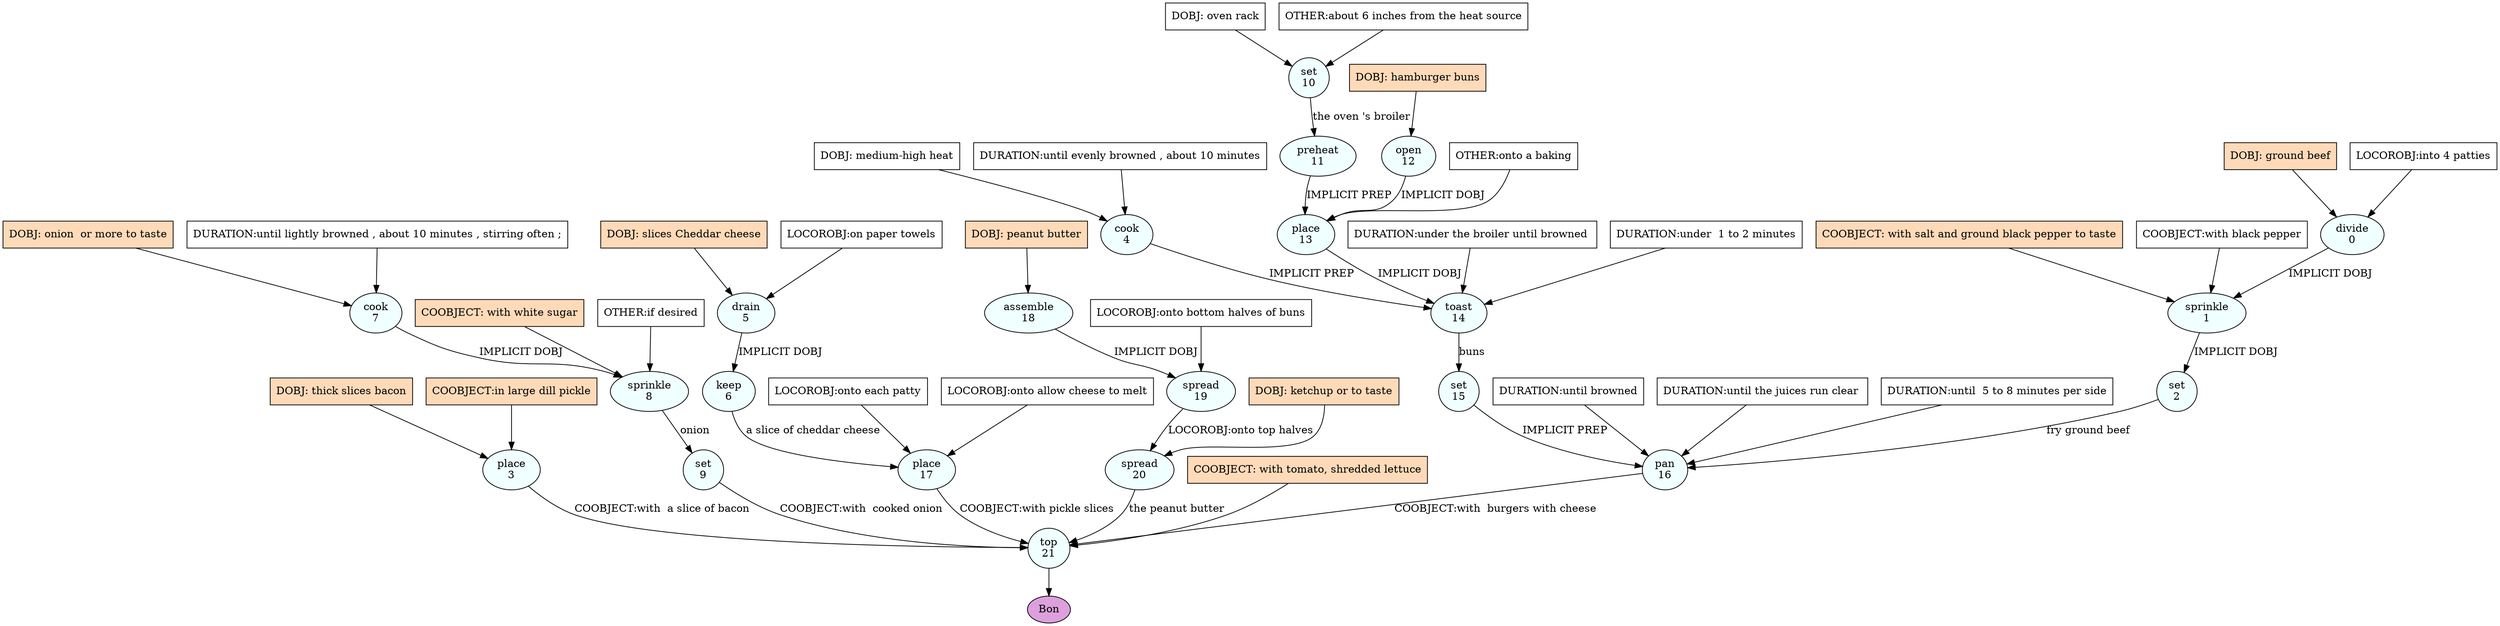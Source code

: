 digraph recipe {
E0[label="divide
0", shape=oval, style=filled, fillcolor=azure]
E1[label="sprinkle
1", shape=oval, style=filled, fillcolor=azure]
E2[label="set
2", shape=oval, style=filled, fillcolor=azure]
E3[label="place
3", shape=oval, style=filled, fillcolor=azure]
E4[label="cook
4", shape=oval, style=filled, fillcolor=azure]
E5[label="drain
5", shape=oval, style=filled, fillcolor=azure]
E6[label="keep
6", shape=oval, style=filled, fillcolor=azure]
E7[label="cook
7", shape=oval, style=filled, fillcolor=azure]
E8[label="sprinkle
8", shape=oval, style=filled, fillcolor=azure]
E9[label="set
9", shape=oval, style=filled, fillcolor=azure]
E10[label="set
10", shape=oval, style=filled, fillcolor=azure]
E11[label="preheat
11", shape=oval, style=filled, fillcolor=azure]
E12[label="open
12", shape=oval, style=filled, fillcolor=azure]
E13[label="place
13", shape=oval, style=filled, fillcolor=azure]
E14[label="toast
14", shape=oval, style=filled, fillcolor=azure]
E15[label="set
15", shape=oval, style=filled, fillcolor=azure]
E16[label="pan
16", shape=oval, style=filled, fillcolor=azure]
E17[label="place
17", shape=oval, style=filled, fillcolor=azure]
E18[label="assemble
18", shape=oval, style=filled, fillcolor=azure]
E19[label="spread
19", shape=oval, style=filled, fillcolor=azure]
E20[label="spread
20", shape=oval, style=filled, fillcolor=azure]
E21[label="top
21", shape=oval, style=filled, fillcolor=azure]
D5[label="DOBJ: slices Cheddar cheese", shape=box, style=filled, fillcolor=peachpuff]
D5 -> E5
P5_0[label="LOCOROBJ:on paper towels", shape=box, style=filled, fillcolor=white]
P5_0 -> E5
D12[label="DOBJ: hamburger buns", shape=box, style=filled, fillcolor=peachpuff]
D12 -> E12
D7[label="DOBJ: onion  or more to taste", shape=box, style=filled, fillcolor=peachpuff]
D7 -> E7
P7_0[label="DURATION:until lightly browned , about 10 minutes , stirring often ;", shape=box, style=filled, fillcolor=white]
P7_0 -> E7
D4[label="DOBJ: medium-high heat", shape=box, style=filled, fillcolor=white]
D4 -> E4
P4_0[label="DURATION:until evenly browned , about 10 minutes", shape=box, style=filled, fillcolor=white]
P4_0 -> E4
D3[label="DOBJ: thick slices bacon", shape=box, style=filled, fillcolor=peachpuff]
D3 -> E3
P3_0[label="COOBJECT:in large dill pickle", shape=box, style=filled, fillcolor=peachpuff]
P3_0 -> E3
D0[label="DOBJ: ground beef", shape=box, style=filled, fillcolor=peachpuff]
D0 -> E0
P0_0[label="LOCOROBJ:into 4 patties", shape=box, style=filled, fillcolor=white]
P0_0 -> E0
D10[label="DOBJ: oven rack", shape=box, style=filled, fillcolor=white]
D10 -> E10
P10_0[label="OTHER:about 6 inches from the heat source", shape=box, style=filled, fillcolor=white]
P10_0 -> E10
D18[label="DOBJ: peanut butter", shape=box, style=filled, fillcolor=peachpuff]
D18 -> E18
E0 -> E1 [label="IMPLICIT DOBJ"]
P1_0_ing[label="COOBJECT: with salt and ground black pepper to taste", shape=box, style=filled, fillcolor=peachpuff]
P1_0_ing -> E1
P1_0_0[label="COOBJECT:with black pepper", shape=box, style=filled, fillcolor=white]
P1_0_0 -> E1
E1 -> E2 [label="IMPLICIT DOBJ"]
E5 -> E6 [label="IMPLICIT DOBJ"]
E7 -> E8 [label="IMPLICIT DOBJ"]
P8_0_ing[label="COOBJECT: with white sugar", shape=box, style=filled, fillcolor=peachpuff]
P8_0_ing -> E8
P8_1_0[label="OTHER:if desired", shape=box, style=filled, fillcolor=white]
P8_1_0 -> E8
E8 -> E9 [label="onion"]
E10 -> E11 [label="the oven 's broiler"]
E12 -> E13 [label="IMPLICIT DOBJ"]
E11 -> E13 [label="IMPLICIT PREP"]
P13_1_0[label="OTHER:onto a baking", shape=box, style=filled, fillcolor=white]
P13_1_0 -> E13
E13 -> E14 [label="IMPLICIT DOBJ"]
E4 -> E14 [label="IMPLICIT PREP"]
P14_1_0[label="DURATION:under the broiler until browned ", shape=box, style=filled, fillcolor=white]
P14_1_0 -> E14
P14_1_1[label="DURATION:under  1 to 2 minutes", shape=box, style=filled, fillcolor=white]
P14_1_1 -> E14
E14 -> E15 [label="buns"]
E2 -> E16 [label="fry ground beef"]
E15 -> E16 [label="IMPLICIT PREP"]
P16_1_0[label="DURATION:until browned", shape=box, style=filled, fillcolor=white]
P16_1_0 -> E16
P16_1_1[label="DURATION:until the juices run clear ", shape=box, style=filled, fillcolor=white]
P16_1_1 -> E16
P16_1_2[label="DURATION:until  5 to 8 minutes per side", shape=box, style=filled, fillcolor=white]
P16_1_2 -> E16
E6 -> E17 [label="a slice of cheddar cheese"]
P17_0_0[label="LOCOROBJ:onto each patty", shape=box, style=filled, fillcolor=white]
P17_0_0 -> E17
P17_0_1[label="LOCOROBJ:onto allow cheese to melt", shape=box, style=filled, fillcolor=white]
P17_0_1 -> E17
E18 -> E19 [label="IMPLICIT DOBJ"]
P19_0_0[label="LOCOROBJ:onto bottom halves of buns", shape=box, style=filled, fillcolor=white]
P19_0_0 -> E19
D20_ing[label="DOBJ: ketchup or to taste", shape=box, style=filled, fillcolor=peachpuff]
D20_ing -> E20
E19 -> E20 [label="LOCOROBJ:onto top halves"]
E20 -> E21 [label="the peanut butter"]
P21_0_ing[label="COOBJECT: with tomato, shredded lettuce", shape=box, style=filled, fillcolor=peachpuff]
P21_0_ing -> E21
E17 -> E21 [label="COOBJECT:with pickle slices "]
E9 -> E21 [label="COOBJECT:with  cooked onion "]
E16 -> E21 [label="COOBJECT:with  burgers with cheese "]
E3 -> E21 [label="COOBJECT:with  a slice of bacon "]
EOR[label="Bon", shape=oval, style=filled, fillcolor=plum]
E21 -> EOR
}

